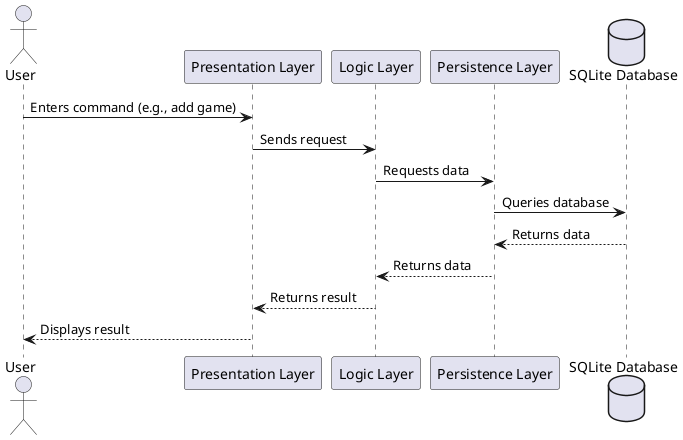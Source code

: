 @startuml Sequenzdiagramm
actor User
participant "Presentation Layer" as UI
participant "Logic Layer" as Logic
participant "Persistence Layer" as Persistence
database "SQLite Database" as DB

User -> UI : Enters command (e.g., add game)
UI -> Logic : Sends request
Logic -> Persistence : Requests data
Persistence -> DB : Queries database
DB --> Persistence : Returns data
Persistence --> Logic : Returns data
Logic --> UI : Returns result
UI --> User : Displays result
@enduml